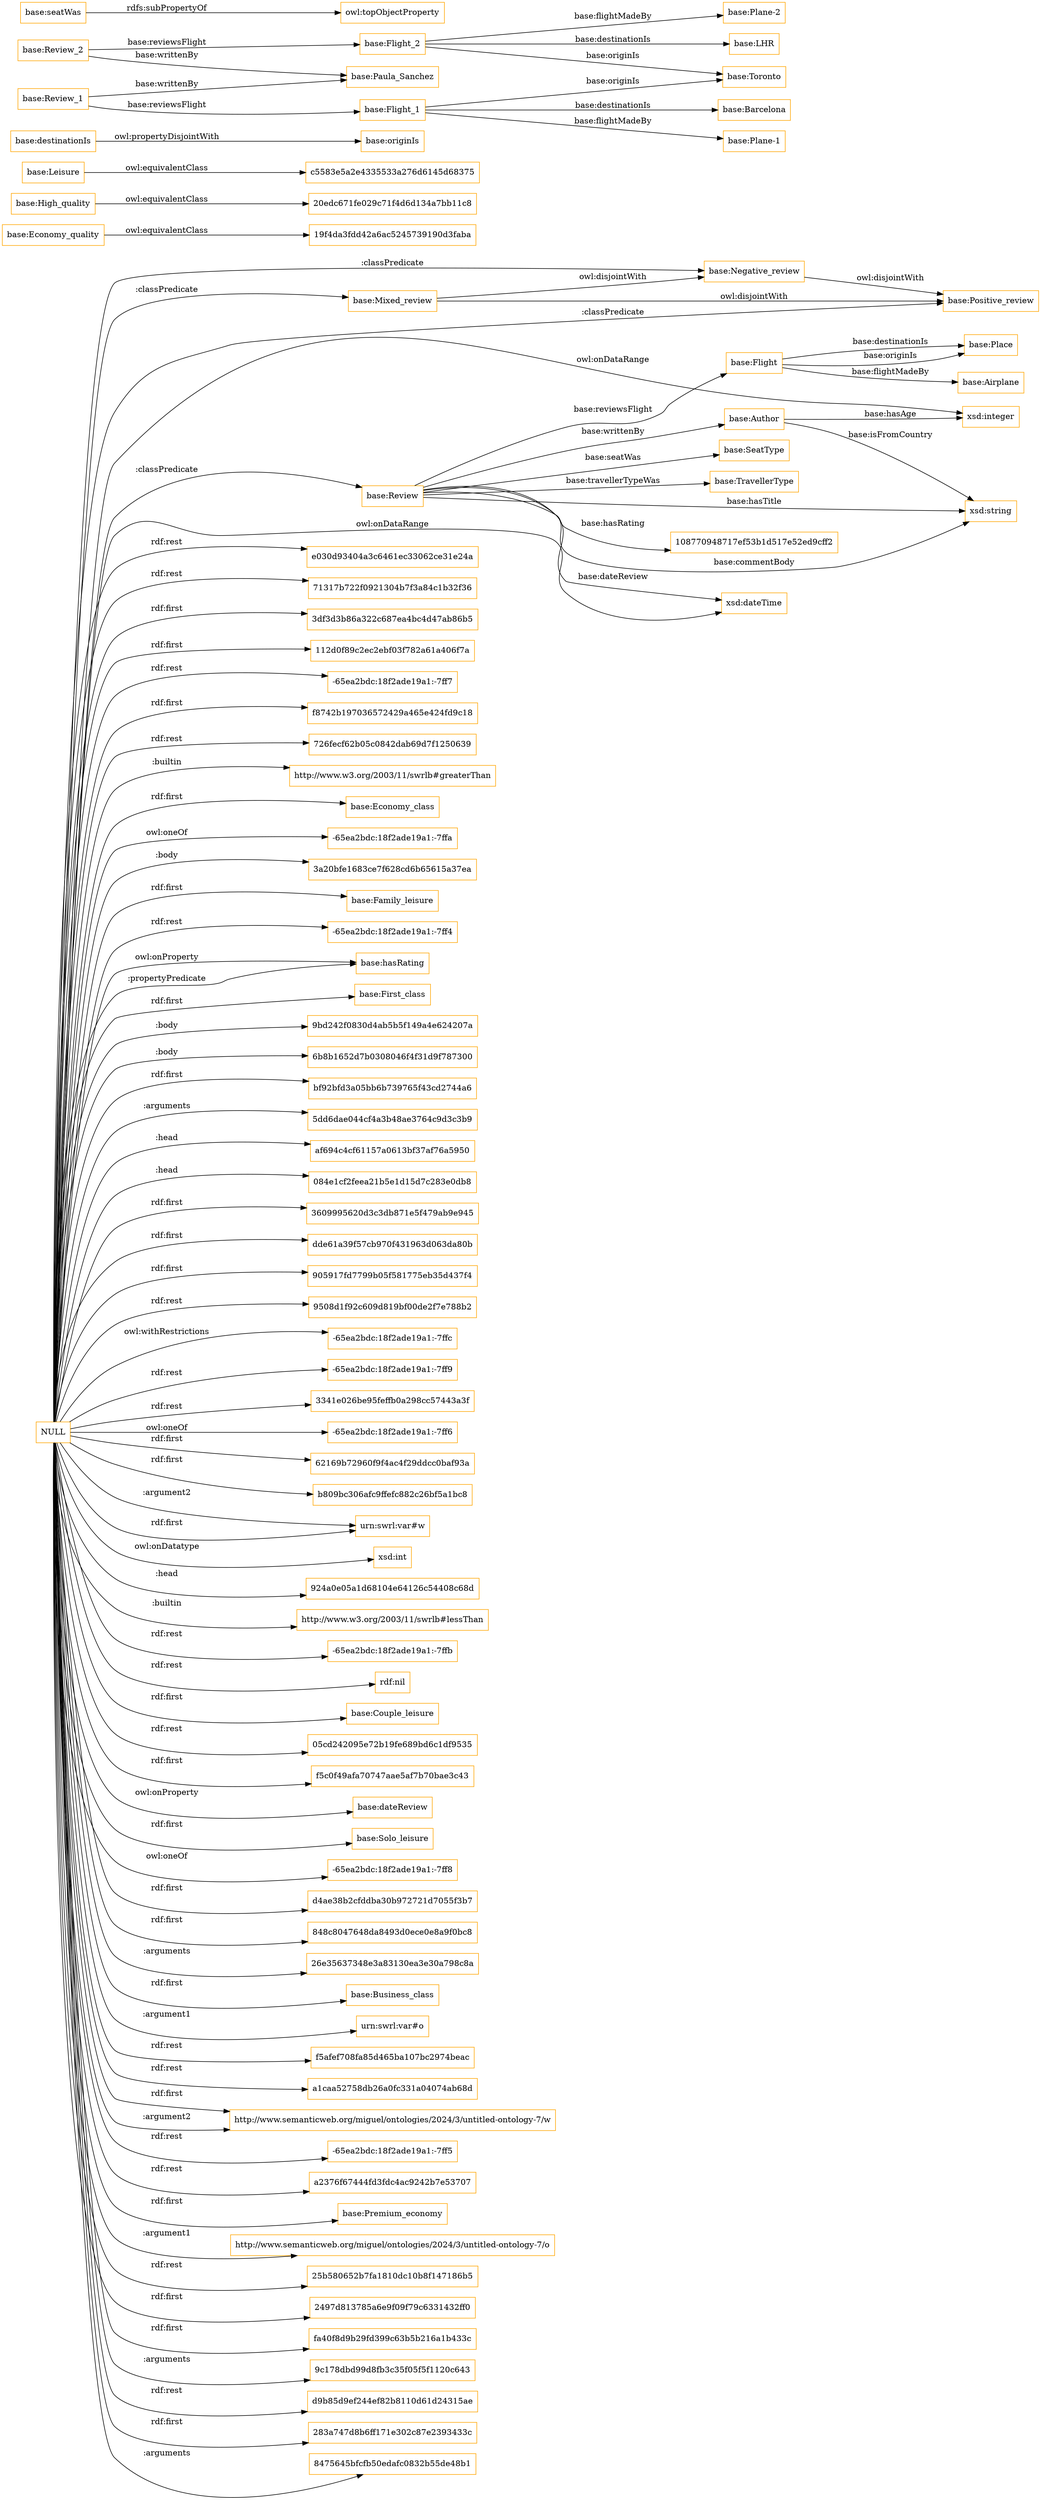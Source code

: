 digraph ar2dtool_diagram { 
rankdir=LR;
size="1501"
node [shape = rectangle, color="orange"]; "base:Mixed_review" "base:Airplane" "base:Economy_quality" "19f4da3fdd42a6ac5245739190d3faba" "base:Review" "base:Negative_review" "base:Author" "20edc671fe029c71f4d6d134a7bb11c8" "base:High_quality" "base:Flight" "c5583e5a2e4335533a276d6145d68375" "base:Positive_review" "base:SeatType" "base:Place" "base:Leisure" "base:TravellerType" ; /*classes style*/
	"NULL" -> "e030d93404a3c6461ec33062ce31e24a" [ label = "rdf:rest" ];
	"NULL" -> "71317b722f0921304b7f3a84c1b32f36" [ label = "rdf:rest" ];
	"NULL" -> "3df3d3b86a322c687ea4bc4d47ab86b5" [ label = "rdf:first" ];
	"NULL" -> "112d0f89c2ec2ebf03f782a61a406f7a" [ label = "rdf:first" ];
	"NULL" -> "-65ea2bdc:18f2ade19a1:-7ff7" [ label = "rdf:rest" ];
	"NULL" -> "f8742b197036572429a465e424fd9c18" [ label = "rdf:first" ];
	"NULL" -> "726fecf62b05c0842dab69d7f1250639" [ label = "rdf:rest" ];
	"NULL" -> "http://www.w3.org/2003/11/swrlb#greaterThan" [ label = ":builtin" ];
	"NULL" -> "base:Economy_class" [ label = "rdf:first" ];
	"NULL" -> "-65ea2bdc:18f2ade19a1:-7ffa" [ label = "owl:oneOf" ];
	"NULL" -> "3a20bfe1683ce7f628cd6b65615a37ea" [ label = ":body" ];
	"NULL" -> "base:Family_leisure" [ label = "rdf:first" ];
	"NULL" -> "-65ea2bdc:18f2ade19a1:-7ff4" [ label = "rdf:rest" ];
	"NULL" -> "base:hasRating" [ label = ":propertyPredicate" ];
	"NULL" -> "base:Mixed_review" [ label = ":classPredicate" ];
	"NULL" -> "base:First_class" [ label = "rdf:first" ];
	"NULL" -> "9bd242f0830d4ab5b5f149a4e624207a" [ label = ":body" ];
	"NULL" -> "6b8b1652d7b0308046f4f31d9f787300" [ label = ":body" ];
	"NULL" -> "bf92bfd3a05bb6b739765f43cd2744a6" [ label = "rdf:first" ];
	"NULL" -> "5dd6dae044cf4a3b48ae3764c9d3c3b9" [ label = ":arguments" ];
	"NULL" -> "af694c4cf61157a0613bf37af76a5950" [ label = ":head" ];
	"NULL" -> "084e1cf2feea21b5e1d15d7c283e0db8" [ label = ":head" ];
	"NULL" -> "3609995620d3c3db871e5f479ab9e945" [ label = "rdf:first" ];
	"NULL" -> "xsd:integer" [ label = "owl:onDataRange" ];
	"NULL" -> "dde61a39f57cb970f431963d063da80b" [ label = "rdf:first" ];
	"NULL" -> "xsd:dateTime" [ label = "owl:onDataRange" ];
	"NULL" -> "905917fd7799b05f581775eb35d437f4" [ label = "rdf:first" ];
	"NULL" -> "9508d1f92c609d819bf00de2f7e788b2" [ label = "rdf:rest" ];
	"NULL" -> "-65ea2bdc:18f2ade19a1:-7ffc" [ label = "owl:withRestrictions" ];
	"NULL" -> "-65ea2bdc:18f2ade19a1:-7ff9" [ label = "rdf:rest" ];
	"NULL" -> "3341e026be95feffb0a298cc57443a3f" [ label = "rdf:rest" ];
	"NULL" -> "-65ea2bdc:18f2ade19a1:-7ff6" [ label = "owl:oneOf" ];
	"NULL" -> "62169b72960f9f4ac4f29ddcc0baf93a" [ label = "rdf:first" ];
	"NULL" -> "b809bc306afc9ffefc882c26bf5a1bc8" [ label = "rdf:first" ];
	"NULL" -> "urn:swrl:var#w" [ label = "rdf:first" ];
	"NULL" -> "xsd:int" [ label = "owl:onDatatype" ];
	"NULL" -> "924a0e05a1d68104e64126c54408c68d" [ label = ":head" ];
	"NULL" -> "http://www.w3.org/2003/11/swrlb#lessThan" [ label = ":builtin" ];
	"NULL" -> "base:Negative_review" [ label = ":classPredicate" ];
	"NULL" -> "base:Positive_review" [ label = ":classPredicate" ];
	"NULL" -> "urn:swrl:var#w" [ label = ":argument2" ];
	"NULL" -> "-65ea2bdc:18f2ade19a1:-7ffb" [ label = "rdf:rest" ];
	"NULL" -> "rdf:nil" [ label = "rdf:rest" ];
	"NULL" -> "base:Couple_leisure" [ label = "rdf:first" ];
	"NULL" -> "05cd242095e72b19fe689bd6c1df9535" [ label = "rdf:rest" ];
	"NULL" -> "base:hasRating" [ label = "owl:onProperty" ];
	"NULL" -> "f5c0f49afa70747aae5af7b70bae3c43" [ label = "rdf:first" ];
	"NULL" -> "base:dateReview" [ label = "owl:onProperty" ];
	"NULL" -> "base:Solo_leisure" [ label = "rdf:first" ];
	"NULL" -> "-65ea2bdc:18f2ade19a1:-7ff8" [ label = "owl:oneOf" ];
	"NULL" -> "d4ae38b2cfddba30b972721d7055f3b7" [ label = "rdf:first" ];
	"NULL" -> "848c8047648da8493d0ece0e8a9f0bc8" [ label = "rdf:first" ];
	"NULL" -> "26e35637348e3a83130ea3e30a798c8a" [ label = ":arguments" ];
	"NULL" -> "base:Business_class" [ label = "rdf:first" ];
	"NULL" -> "urn:swrl:var#o" [ label = ":argument1" ];
	"NULL" -> "f5afef708fa85d465ba107bc2974beac" [ label = "rdf:rest" ];
	"NULL" -> "a1caa52758db26a0fc331a04074ab68d" [ label = "rdf:rest" ];
	"NULL" -> "http://www.semanticweb.org/miguel/ontologies/2024/3/untitled-ontology-7/w" [ label = ":argument2" ];
	"NULL" -> "-65ea2bdc:18f2ade19a1:-7ff5" [ label = "rdf:rest" ];
	"NULL" -> "http://www.semanticweb.org/miguel/ontologies/2024/3/untitled-ontology-7/w" [ label = "rdf:first" ];
	"NULL" -> "a2376f67444fd3fdc4ac9242b7e53707" [ label = "rdf:rest" ];
	"NULL" -> "base:Premium_economy" [ label = "rdf:first" ];
	"NULL" -> "http://www.semanticweb.org/miguel/ontologies/2024/3/untitled-ontology-7/o" [ label = ":argument1" ];
	"NULL" -> "25b580652b7fa1810dc10b8f147186b5" [ label = "rdf:rest" ];
	"NULL" -> "2497d813785a6e9f09f79c6331432ff0" [ label = "rdf:first" ];
	"NULL" -> "fa40f8d9b29fd399c63b5b216a1b433c" [ label = "rdf:first" ];
	"NULL" -> "9c178dbd99d8fb3c35f05f5f1120c643" [ label = ":arguments" ];
	"NULL" -> "d9b85d9ef244ef82b8110d61d24315ae" [ label = "rdf:rest" ];
	"NULL" -> "283a747d8b6ff171e302c87e2393433c" [ label = "rdf:first" ];
	"NULL" -> "8475645bfcfb50edafc0832b55de48b1" [ label = ":arguments" ];
	"NULL" -> "base:Review" [ label = ":classPredicate" ];
	"base:destinationIs" -> "base:originIs" [ label = "owl:propertyDisjointWith" ];
	"base:Leisure" -> "c5583e5a2e4335533a276d6145d68375" [ label = "owl:equivalentClass" ];
	"base:Review_2" -> "base:Paula_Sanchez" [ label = "base:writtenBy" ];
	"base:Review_2" -> "base:Flight_2" [ label = "base:reviewsFlight" ];
	"base:High_quality" -> "20edc671fe029c71f4d6d134a7bb11c8" [ label = "owl:equivalentClass" ];
	"base:Review_1" -> "base:Paula_Sanchez" [ label = "base:writtenBy" ];
	"base:Review_1" -> "base:Flight_1" [ label = "base:reviewsFlight" ];
	"base:seatWas" -> "owl:topObjectProperty" [ label = "rdfs:subPropertyOf" ];
	"base:Economy_quality" -> "19f4da3fdd42a6ac5245739190d3faba" [ label = "owl:equivalentClass" ];
	"base:Flight_2" -> "base:Toronto" [ label = "base:originIs" ];
	"base:Flight_2" -> "base:Plane-2" [ label = "base:flightMadeBy" ];
	"base:Flight_2" -> "base:LHR" [ label = "base:destinationIs" ];
	"base:Mixed_review" -> "base:Positive_review" [ label = "owl:disjointWith" ];
	"base:Mixed_review" -> "base:Negative_review" [ label = "owl:disjointWith" ];
	"base:Negative_review" -> "base:Positive_review" [ label = "owl:disjointWith" ];
	"base:Flight_1" -> "base:Toronto" [ label = "base:originIs" ];
	"base:Flight_1" -> "base:Plane-1" [ label = "base:flightMadeBy" ];
	"base:Flight_1" -> "base:Barcelona" [ label = "base:destinationIs" ];
	"base:Author" -> "xsd:string" [ label = "base:isFromCountry" ];
	"base:Review" -> "108770948717ef53b1d517e52ed9cff2" [ label = "base:hasRating" ];
	"base:Review" -> "base:Flight" [ label = "base:reviewsFlight" ];
	"base:Review" -> "base:SeatType" [ label = "base:seatWas" ];
	"base:Flight" -> "base:Airplane" [ label = "base:flightMadeBy" ];
	"base:Review" -> "base:TravellerType" [ label = "base:travellerTypeWas" ];
	"base:Review" -> "base:Author" [ label = "base:writtenBy" ];
	"base:Review" -> "xsd:dateTime" [ label = "base:dateReview" ];
	"base:Flight" -> "base:Place" [ label = "base:originIs" ];
	"base:Review" -> "xsd:string" [ label = "base:hasTitle" ];
	"base:Flight" -> "base:Place" [ label = "base:destinationIs" ];
	"base:Author" -> "xsd:integer" [ label = "base:hasAge" ];
	"base:Review" -> "xsd:string" [ label = "base:commentBody" ];

}
